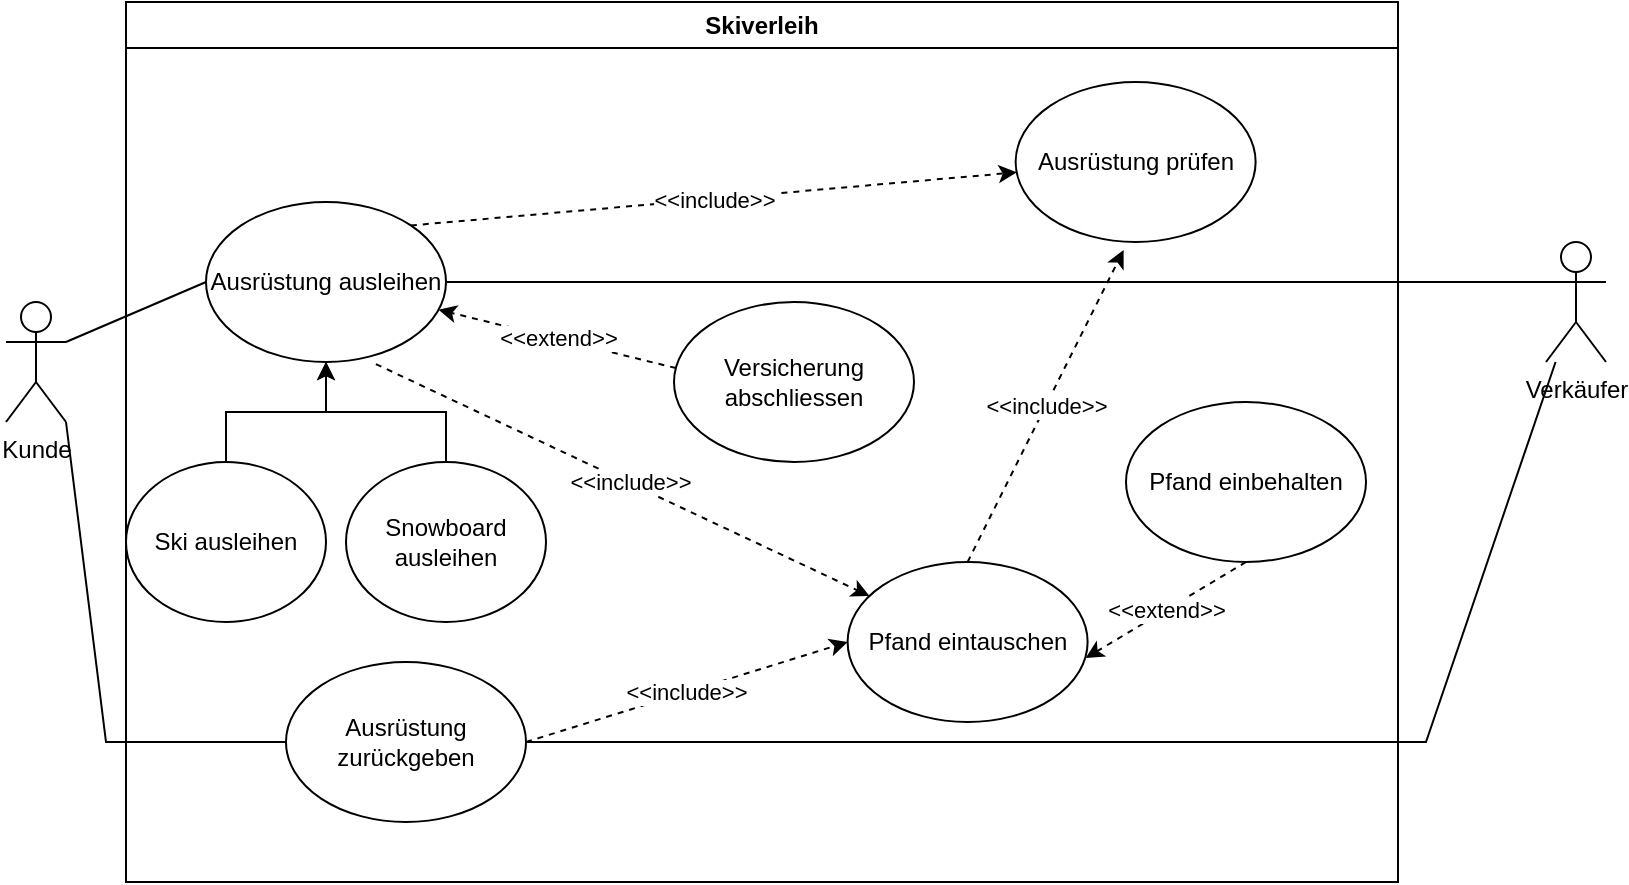 <mxfile version="22.0.0" type="github">
  <diagram name="Page-1" id="atpHYdcX41WkCeb_qx9v">
    <mxGraphModel dx="1434" dy="720" grid="1" gridSize="10" guides="1" tooltips="1" connect="1" arrows="1" fold="1" page="1" pageScale="1" pageWidth="827" pageHeight="1169" math="0" shadow="0">
      <root>
        <mxCell id="0" />
        <mxCell id="1" parent="0" />
        <mxCell id="tOEbGuFUbsUMXaIYAXdz-1" value="Kunde" style="shape=umlActor;verticalLabelPosition=bottom;verticalAlign=top;html=1;outlineConnect=0;" parent="1" vertex="1">
          <mxGeometry x="20" y="190" width="30" height="60" as="geometry" />
        </mxCell>
        <mxCell id="tOEbGuFUbsUMXaIYAXdz-2" value="Skiverleih" style="swimlane;whiteSpace=wrap;html=1;" parent="1" vertex="1">
          <mxGeometry x="80" y="40" width="636" height="440" as="geometry">
            <mxRectangle x="200" y="100" width="100" height="30" as="alternateBounds" />
          </mxGeometry>
        </mxCell>
        <mxCell id="tOEbGuFUbsUMXaIYAXdz-6" value="Ausrüstung ausleihen" style="ellipse;whiteSpace=wrap;html=1;" parent="tOEbGuFUbsUMXaIYAXdz-2" vertex="1">
          <mxGeometry x="40" y="100" width="120" height="80" as="geometry" />
        </mxCell>
        <mxCell id="tOEbGuFUbsUMXaIYAXdz-12" value="Ausrüstung prüfen" style="ellipse;whiteSpace=wrap;html=1;" parent="tOEbGuFUbsUMXaIYAXdz-2" vertex="1">
          <mxGeometry x="444.81" y="40" width="120" height="80" as="geometry" />
        </mxCell>
        <mxCell id="tOEbGuFUbsUMXaIYAXdz-13" value="" style="endArrow=classic;html=1;rounded=0;exitX=1;exitY=0;exitDx=0;exitDy=0;dashed=1;" parent="tOEbGuFUbsUMXaIYAXdz-2" source="tOEbGuFUbsUMXaIYAXdz-6" target="tOEbGuFUbsUMXaIYAXdz-12" edge="1">
          <mxGeometry relative="1" as="geometry">
            <mxPoint x="210" y="240" as="sourcePoint" />
            <mxPoint x="310" y="240" as="targetPoint" />
          </mxGeometry>
        </mxCell>
        <mxCell id="tOEbGuFUbsUMXaIYAXdz-14" value="&amp;lt;&amp;lt;include&amp;gt;&amp;gt;" style="edgeLabel;resizable=0;html=1;align=center;verticalAlign=middle;" parent="tOEbGuFUbsUMXaIYAXdz-13" connectable="0" vertex="1">
          <mxGeometry relative="1" as="geometry" />
        </mxCell>
        <mxCell id="tOEbGuFUbsUMXaIYAXdz-15" value="Pfand eintauschen" style="ellipse;whiteSpace=wrap;html=1;" parent="tOEbGuFUbsUMXaIYAXdz-2" vertex="1">
          <mxGeometry x="360.81" y="280" width="120" height="80" as="geometry" />
        </mxCell>
        <mxCell id="tOEbGuFUbsUMXaIYAXdz-16" value="Versicherung abschliessen" style="ellipse;whiteSpace=wrap;html=1;" parent="tOEbGuFUbsUMXaIYAXdz-2" vertex="1">
          <mxGeometry x="274" y="150" width="120" height="80" as="geometry" />
        </mxCell>
        <mxCell id="tOEbGuFUbsUMXaIYAXdz-17" value="" style="endArrow=classic;html=1;rounded=0;exitX=0.708;exitY=1.013;exitDx=0;exitDy=0;exitPerimeter=0;dashed=1;" parent="tOEbGuFUbsUMXaIYAXdz-2" source="tOEbGuFUbsUMXaIYAXdz-6" target="tOEbGuFUbsUMXaIYAXdz-15" edge="1">
          <mxGeometry relative="1" as="geometry">
            <mxPoint x="210" y="240" as="sourcePoint" />
            <mxPoint x="310" y="240" as="targetPoint" />
          </mxGeometry>
        </mxCell>
        <mxCell id="tOEbGuFUbsUMXaIYAXdz-19" value="&amp;lt;&amp;lt;include&amp;gt;&amp;gt;" style="edgeLabel;html=1;align=center;verticalAlign=middle;resizable=0;points=[];" parent="tOEbGuFUbsUMXaIYAXdz-17" vertex="1" connectable="0">
          <mxGeometry x="0.028" y="1" relative="1" as="geometry">
            <mxPoint as="offset" />
          </mxGeometry>
        </mxCell>
        <mxCell id="tOEbGuFUbsUMXaIYAXdz-22" value="&amp;lt;&amp;lt;extend&amp;gt;&amp;gt;" style="endArrow=classic;html=1;rounded=0;exitX=0.008;exitY=0.413;exitDx=0;exitDy=0;exitPerimeter=0;dashed=1;" parent="tOEbGuFUbsUMXaIYAXdz-2" source="tOEbGuFUbsUMXaIYAXdz-16" target="tOEbGuFUbsUMXaIYAXdz-6" edge="1">
          <mxGeometry relative="1" as="geometry">
            <mxPoint x="210" y="240" as="sourcePoint" />
            <mxPoint x="310" y="240" as="targetPoint" />
          </mxGeometry>
        </mxCell>
        <mxCell id="tOEbGuFUbsUMXaIYAXdz-24" value="Ausrüstung zurückgeben" style="ellipse;whiteSpace=wrap;html=1;" parent="tOEbGuFUbsUMXaIYAXdz-2" vertex="1">
          <mxGeometry x="80" y="330" width="120" height="80" as="geometry" />
        </mxCell>
        <mxCell id="tOEbGuFUbsUMXaIYAXdz-26" value="&amp;lt;&amp;lt;include&amp;gt;&amp;gt;" style="endArrow=classic;html=1;rounded=0;exitX=1;exitY=0.5;exitDx=0;exitDy=0;entryX=0;entryY=0.5;entryDx=0;entryDy=0;dashed=1;" parent="tOEbGuFUbsUMXaIYAXdz-2" source="tOEbGuFUbsUMXaIYAXdz-24" target="tOEbGuFUbsUMXaIYAXdz-15" edge="1">
          <mxGeometry relative="1" as="geometry">
            <mxPoint x="210" y="240" as="sourcePoint" />
            <mxPoint x="310" y="240" as="targetPoint" />
          </mxGeometry>
        </mxCell>
        <mxCell id="4s96S2IBb8-BXKbb9MvU-1" value="Pfand einbehalten" style="ellipse;whiteSpace=wrap;html=1;" vertex="1" parent="tOEbGuFUbsUMXaIYAXdz-2">
          <mxGeometry x="500" y="200" width="120" height="80" as="geometry" />
        </mxCell>
        <mxCell id="4s96S2IBb8-BXKbb9MvU-2" value="&amp;lt;&amp;lt;extend&amp;gt;&amp;gt;" style="endArrow=classic;html=1;rounded=0;exitX=0.5;exitY=1;exitDx=0;exitDy=0;entryX=0.992;entryY=0.6;entryDx=0;entryDy=0;entryPerimeter=0;dashed=1;" edge="1" parent="tOEbGuFUbsUMXaIYAXdz-2" source="4s96S2IBb8-BXKbb9MvU-1" target="tOEbGuFUbsUMXaIYAXdz-15">
          <mxGeometry relative="1" as="geometry">
            <mxPoint x="456.81" y="370" as="sourcePoint" />
            <mxPoint x="398.81" y="290" as="targetPoint" />
          </mxGeometry>
        </mxCell>
        <mxCell id="4s96S2IBb8-BXKbb9MvU-3" value="" style="endArrow=classic;html=1;rounded=0;dashed=1;entryX=0.45;entryY=1.05;entryDx=0;entryDy=0;entryPerimeter=0;exitX=0.5;exitY=0;exitDx=0;exitDy=0;" edge="1" parent="tOEbGuFUbsUMXaIYAXdz-2" source="tOEbGuFUbsUMXaIYAXdz-15" target="tOEbGuFUbsUMXaIYAXdz-12">
          <mxGeometry relative="1" as="geometry">
            <mxPoint x="457" y="282" as="sourcePoint" />
            <mxPoint x="603.81" y="260" as="targetPoint" />
          </mxGeometry>
        </mxCell>
        <mxCell id="4s96S2IBb8-BXKbb9MvU-4" value="&amp;lt;&amp;lt;include&amp;gt;&amp;gt;" style="edgeLabel;resizable=0;html=1;align=center;verticalAlign=middle;" connectable="0" vertex="1" parent="4s96S2IBb8-BXKbb9MvU-3">
          <mxGeometry relative="1" as="geometry" />
        </mxCell>
        <mxCell id="4s96S2IBb8-BXKbb9MvU-15" value="" style="edgeStyle=orthogonalEdgeStyle;rounded=0;orthogonalLoop=1;jettySize=auto;html=1;" edge="1" parent="tOEbGuFUbsUMXaIYAXdz-2" source="4s96S2IBb8-BXKbb9MvU-9" target="tOEbGuFUbsUMXaIYAXdz-6">
          <mxGeometry relative="1" as="geometry" />
        </mxCell>
        <mxCell id="4s96S2IBb8-BXKbb9MvU-9" value="Ski ausleihen" style="ellipse;whiteSpace=wrap;html=1;" vertex="1" parent="tOEbGuFUbsUMXaIYAXdz-2">
          <mxGeometry y="230" width="100" height="80" as="geometry" />
        </mxCell>
        <mxCell id="4s96S2IBb8-BXKbb9MvU-14" value="" style="edgeStyle=orthogonalEdgeStyle;rounded=0;orthogonalLoop=1;jettySize=auto;html=1;" edge="1" parent="tOEbGuFUbsUMXaIYAXdz-2" source="4s96S2IBb8-BXKbb9MvU-13" target="tOEbGuFUbsUMXaIYAXdz-6">
          <mxGeometry relative="1" as="geometry" />
        </mxCell>
        <mxCell id="4s96S2IBb8-BXKbb9MvU-13" value="Snowboard ausleihen" style="ellipse;whiteSpace=wrap;html=1;" vertex="1" parent="tOEbGuFUbsUMXaIYAXdz-2">
          <mxGeometry x="110" y="230" width="100" height="80" as="geometry" />
        </mxCell>
        <mxCell id="tOEbGuFUbsUMXaIYAXdz-3" value="Verkäufer" style="shape=umlActor;verticalLabelPosition=bottom;verticalAlign=top;html=1;outlineConnect=0;" parent="1" vertex="1">
          <mxGeometry x="790" y="160" width="30" height="60" as="geometry" />
        </mxCell>
        <mxCell id="tOEbGuFUbsUMXaIYAXdz-5" value="" style="endArrow=none;html=1;rounded=0;entryX=0;entryY=0.5;entryDx=0;entryDy=0;exitX=1;exitY=0.333;exitDx=0;exitDy=0;exitPerimeter=0;" parent="1" source="tOEbGuFUbsUMXaIYAXdz-1" target="tOEbGuFUbsUMXaIYAXdz-6" edge="1">
          <mxGeometry width="50" height="50" relative="1" as="geometry">
            <mxPoint x="130" y="210" as="sourcePoint" />
            <mxPoint x="230" y="160" as="targetPoint" />
          </mxGeometry>
        </mxCell>
        <mxCell id="tOEbGuFUbsUMXaIYAXdz-11" value="" style="endArrow=none;html=1;rounded=0;entryX=0;entryY=0.333;entryDx=0;entryDy=0;entryPerimeter=0;exitX=1;exitY=0.5;exitDx=0;exitDy=0;" parent="1" source="tOEbGuFUbsUMXaIYAXdz-6" target="tOEbGuFUbsUMXaIYAXdz-3" edge="1">
          <mxGeometry width="50" height="50" relative="1" as="geometry">
            <mxPoint x="470" y="200" as="sourcePoint" />
            <mxPoint x="520" y="150" as="targetPoint" />
          </mxGeometry>
        </mxCell>
        <mxCell id="tOEbGuFUbsUMXaIYAXdz-28" value="" style="endArrow=none;html=1;rounded=0;exitX=1;exitY=1;exitDx=0;exitDy=0;exitPerimeter=0;" parent="1" source="tOEbGuFUbsUMXaIYAXdz-1" target="tOEbGuFUbsUMXaIYAXdz-24" edge="1">
          <mxGeometry width="50" height="50" relative="1" as="geometry">
            <mxPoint x="400" y="360" as="sourcePoint" />
            <mxPoint x="450" y="310" as="targetPoint" />
            <Array as="points">
              <mxPoint x="70" y="410" />
            </Array>
          </mxGeometry>
        </mxCell>
        <mxCell id="tOEbGuFUbsUMXaIYAXdz-29" value="" style="endArrow=none;html=1;rounded=0;exitX=1;exitY=0.5;exitDx=0;exitDy=0;" parent="1" source="tOEbGuFUbsUMXaIYAXdz-24" target="tOEbGuFUbsUMXaIYAXdz-3" edge="1">
          <mxGeometry width="50" height="50" relative="1" as="geometry">
            <mxPoint x="400" y="360" as="sourcePoint" />
            <mxPoint x="450" y="310" as="targetPoint" />
            <Array as="points">
              <mxPoint x="730" y="410" />
            </Array>
          </mxGeometry>
        </mxCell>
      </root>
    </mxGraphModel>
  </diagram>
</mxfile>
